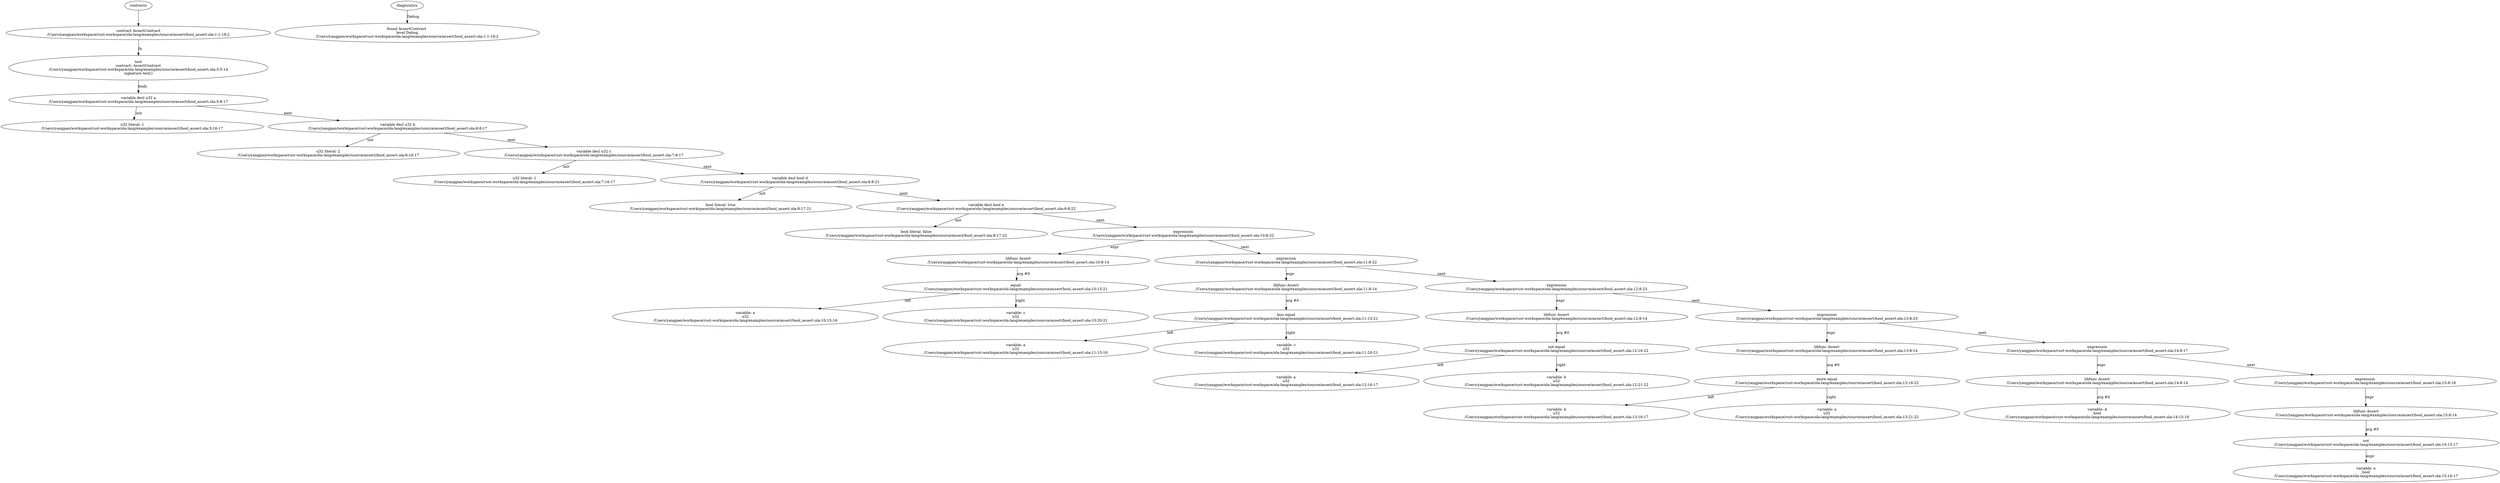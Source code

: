 strict digraph "/Users/yangpan/workspace/rust-workspace/ola-lang/examples/source/assert/bool_assert.ola" {
	contract [label="contract AssertContract\n/Users/yangpan/workspace/rust-workspace/ola-lang/examples/source/assert/bool_assert.ola:1:1-18:2"]
	test [label="test\ncontract: AssertContract\n/Users/yangpan/workspace/rust-workspace/ola-lang/examples/source/assert/bool_assert.ola:3:5-14\nsignature test()"]
	var_decl [label="variable decl u32 a\n/Users/yangpan/workspace/rust-workspace/ola-lang/examples/source/assert/bool_assert.ola:5:8-17"]
	number_literal [label="u32 literal: 1\n/Users/yangpan/workspace/rust-workspace/ola-lang/examples/source/assert/bool_assert.ola:5:16-17"]
	var_decl_5 [label="variable decl u32 b\n/Users/yangpan/workspace/rust-workspace/ola-lang/examples/source/assert/bool_assert.ola:6:8-17"]
	number_literal_6 [label="u32 literal: 2\n/Users/yangpan/workspace/rust-workspace/ola-lang/examples/source/assert/bool_assert.ola:6:16-17"]
	var_decl_7 [label="variable decl u32 c\n/Users/yangpan/workspace/rust-workspace/ola-lang/examples/source/assert/bool_assert.ola:7:8-17"]
	number_literal_8 [label="u32 literal: 1\n/Users/yangpan/workspace/rust-workspace/ola-lang/examples/source/assert/bool_assert.ola:7:16-17"]
	var_decl_9 [label="variable decl bool d\n/Users/yangpan/workspace/rust-workspace/ola-lang/examples/source/assert/bool_assert.ola:8:8-21"]
	bool_literal [label="bool literal: true\n/Users/yangpan/workspace/rust-workspace/ola-lang/examples/source/assert/bool_assert.ola:8:17-21"]
	var_decl_11 [label="variable decl bool e\n/Users/yangpan/workspace/rust-workspace/ola-lang/examples/source/assert/bool_assert.ola:9:8-22"]
	bool_literal_12 [label="bool literal: false\n/Users/yangpan/workspace/rust-workspace/ola-lang/examples/source/assert/bool_assert.ola:9:17-22"]
	expr [label="expression\n/Users/yangpan/workspace/rust-workspace/ola-lang/examples/source/assert/bool_assert.ola:10:8-22"]
	libfunc [label="libfunc Assert\n/Users/yangpan/workspace/rust-workspace/ola-lang/examples/source/assert/bool_assert.ola:10:8-14"]
	equal [label="equal\n/Users/yangpan/workspace/rust-workspace/ola-lang/examples/source/assert/bool_assert.ola:10:15-21"]
	variable [label="variable: a\nu32\n/Users/yangpan/workspace/rust-workspace/ola-lang/examples/source/assert/bool_assert.ola:10:15-16"]
	variable_17 [label="variable: c\nu32\n/Users/yangpan/workspace/rust-workspace/ola-lang/examples/source/assert/bool_assert.ola:10:20-21"]
	expr_18 [label="expression\n/Users/yangpan/workspace/rust-workspace/ola-lang/examples/source/assert/bool_assert.ola:11:8-22"]
	libfunc_19 [label="libfunc Assert\n/Users/yangpan/workspace/rust-workspace/ola-lang/examples/source/assert/bool_assert.ola:11:8-14"]
	less_equal [label="less equal\n/Users/yangpan/workspace/rust-workspace/ola-lang/examples/source/assert/bool_assert.ola:11:15-21"]
	variable_21 [label="variable: a\nu32\n/Users/yangpan/workspace/rust-workspace/ola-lang/examples/source/assert/bool_assert.ola:11:15-16"]
	variable_22 [label="variable: c\nu32\n/Users/yangpan/workspace/rust-workspace/ola-lang/examples/source/assert/bool_assert.ola:11:20-21"]
	expr_23 [label="expression\n/Users/yangpan/workspace/rust-workspace/ola-lang/examples/source/assert/bool_assert.ola:12:8-23"]
	libfunc_24 [label="libfunc Assert\n/Users/yangpan/workspace/rust-workspace/ola-lang/examples/source/assert/bool_assert.ola:12:8-14"]
	not_qual [label="not equal\n/Users/yangpan/workspace/rust-workspace/ola-lang/examples/source/assert/bool_assert.ola:12:16-22"]
	variable_26 [label="variable: a\nu32\n/Users/yangpan/workspace/rust-workspace/ola-lang/examples/source/assert/bool_assert.ola:12:16-17"]
	variable_27 [label="variable: b\nu32\n/Users/yangpan/workspace/rust-workspace/ola-lang/examples/source/assert/bool_assert.ola:12:21-22"]
	expr_28 [label="expression\n/Users/yangpan/workspace/rust-workspace/ola-lang/examples/source/assert/bool_assert.ola:13:8-23"]
	libfunc_29 [label="libfunc Assert\n/Users/yangpan/workspace/rust-workspace/ola-lang/examples/source/assert/bool_assert.ola:13:8-14"]
	more_equal [label="more equal\n/Users/yangpan/workspace/rust-workspace/ola-lang/examples/source/assert/bool_assert.ola:13:16-22"]
	variable_31 [label="variable: b\nu32\n/Users/yangpan/workspace/rust-workspace/ola-lang/examples/source/assert/bool_assert.ola:13:16-17"]
	variable_32 [label="variable: a\nu32\n/Users/yangpan/workspace/rust-workspace/ola-lang/examples/source/assert/bool_assert.ola:13:21-22"]
	expr_33 [label="expression\n/Users/yangpan/workspace/rust-workspace/ola-lang/examples/source/assert/bool_assert.ola:14:8-17"]
	libfunc_34 [label="libfunc Assert\n/Users/yangpan/workspace/rust-workspace/ola-lang/examples/source/assert/bool_assert.ola:14:8-14"]
	variable_35 [label="variable: d\nbool\n/Users/yangpan/workspace/rust-workspace/ola-lang/examples/source/assert/bool_assert.ola:14:15-16"]
	expr_36 [label="expression\n/Users/yangpan/workspace/rust-workspace/ola-lang/examples/source/assert/bool_assert.ola:15:8-18"]
	libfunc_37 [label="libfunc Assert\n/Users/yangpan/workspace/rust-workspace/ola-lang/examples/source/assert/bool_assert.ola:15:8-14"]
	not [label="not\n/Users/yangpan/workspace/rust-workspace/ola-lang/examples/source/assert/bool_assert.ola:15:15-17"]
	variable_39 [label="variable: e\nbool\n/Users/yangpan/workspace/rust-workspace/ola-lang/examples/source/assert/bool_assert.ola:15:16-17"]
	diagnostic [label="found AssertContract \nlevel Debug\n/Users/yangpan/workspace/rust-workspace/ola-lang/examples/source/assert/bool_assert.ola:1:1-18:2"]
	contracts -> contract
	contract -> test [label="fn"]
	test -> var_decl [label="body"]
	var_decl -> number_literal [label="init"]
	var_decl -> var_decl_5 [label="next"]
	var_decl_5 -> number_literal_6 [label="init"]
	var_decl_5 -> var_decl_7 [label="next"]
	var_decl_7 -> number_literal_8 [label="init"]
	var_decl_7 -> var_decl_9 [label="next"]
	var_decl_9 -> bool_literal [label="init"]
	var_decl_9 -> var_decl_11 [label="next"]
	var_decl_11 -> bool_literal_12 [label="init"]
	var_decl_11 -> expr [label="next"]
	expr -> libfunc [label="expr"]
	libfunc -> equal [label="arg #0"]
	equal -> variable [label="left"]
	equal -> variable_17 [label="right"]
	expr -> expr_18 [label="next"]
	expr_18 -> libfunc_19 [label="expr"]
	libfunc_19 -> less_equal [label="arg #0"]
	less_equal -> variable_21 [label="left"]
	less_equal -> variable_22 [label="right"]
	expr_18 -> expr_23 [label="next"]
	expr_23 -> libfunc_24 [label="expr"]
	libfunc_24 -> not_qual [label="arg #0"]
	not_qual -> variable_26 [label="left"]
	not_qual -> variable_27 [label="right"]
	expr_23 -> expr_28 [label="next"]
	expr_28 -> libfunc_29 [label="expr"]
	libfunc_29 -> more_equal [label="arg #0"]
	more_equal -> variable_31 [label="left"]
	more_equal -> variable_32 [label="right"]
	expr_28 -> expr_33 [label="next"]
	expr_33 -> libfunc_34 [label="expr"]
	libfunc_34 -> variable_35 [label="arg #0"]
	expr_33 -> expr_36 [label="next"]
	expr_36 -> libfunc_37 [label="expr"]
	libfunc_37 -> not [label="arg #0"]
	not -> variable_39 [label="expr"]
	diagnostics -> diagnostic [label="Debug"]
}

